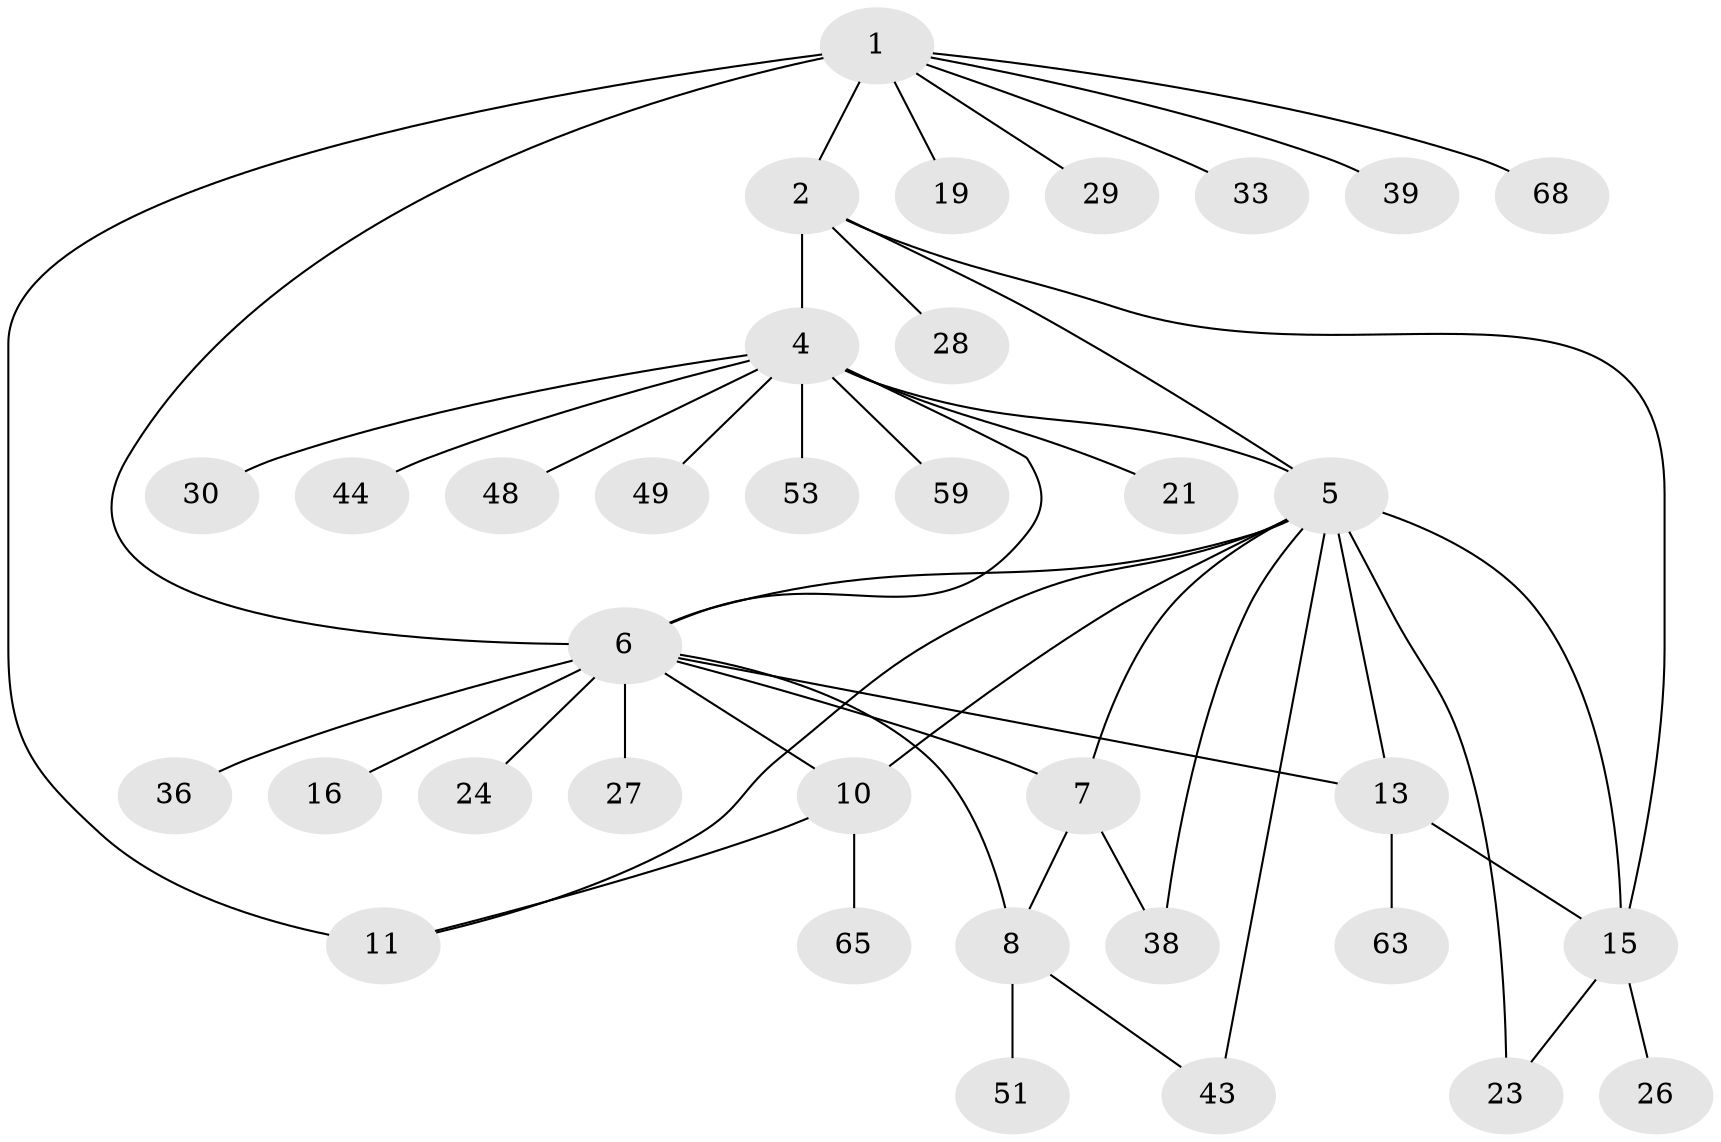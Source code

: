 // original degree distribution, {10: 0.02857142857142857, 4: 0.08571428571428572, 11: 0.014285714285714285, 3: 0.07142857142857142, 8: 0.02857142857142857, 5: 0.02857142857142857, 7: 0.04285714285714286, 1: 0.5857142857142857, 2: 0.11428571428571428}
// Generated by graph-tools (version 1.1) at 2025/15/03/09/25 04:15:57]
// undirected, 35 vertices, 48 edges
graph export_dot {
graph [start="1"]
  node [color=gray90,style=filled];
  1;
  2 [super="+3"];
  4;
  5 [super="+12"];
  6 [super="+32+9+31"];
  7 [super="+25+46+52+56"];
  8;
  10;
  11 [super="+61+18"];
  13;
  15 [super="+37"];
  16;
  19;
  21;
  23 [super="+35"];
  24;
  26 [super="+62+50"];
  27;
  28 [super="+34"];
  29 [super="+67"];
  30;
  33 [super="+47+40"];
  36;
  38;
  39;
  43;
  44;
  48;
  49;
  51;
  53;
  59;
  63;
  65;
  68;
  1 -- 2 [weight=2];
  1 -- 11 [weight=2];
  1 -- 19;
  1 -- 29;
  1 -- 33;
  1 -- 39;
  1 -- 68;
  1 -- 6;
  2 -- 15;
  2 -- 4;
  2 -- 28;
  2 -- 5;
  4 -- 5 [weight=2];
  4 -- 6;
  4 -- 21;
  4 -- 30;
  4 -- 44;
  4 -- 48;
  4 -- 49;
  4 -- 53;
  4 -- 59;
  5 -- 6;
  5 -- 38;
  5 -- 7;
  5 -- 10;
  5 -- 11;
  5 -- 43;
  5 -- 13;
  5 -- 15;
  5 -- 23;
  6 -- 13 [weight=2];
  6 -- 16;
  6 -- 36;
  6 -- 7;
  6 -- 8;
  6 -- 10;
  6 -- 24;
  6 -- 27;
  7 -- 8;
  7 -- 38;
  8 -- 43;
  8 -- 51;
  10 -- 11;
  10 -- 65;
  13 -- 15;
  13 -- 63;
  15 -- 26;
  15 -- 23;
}
